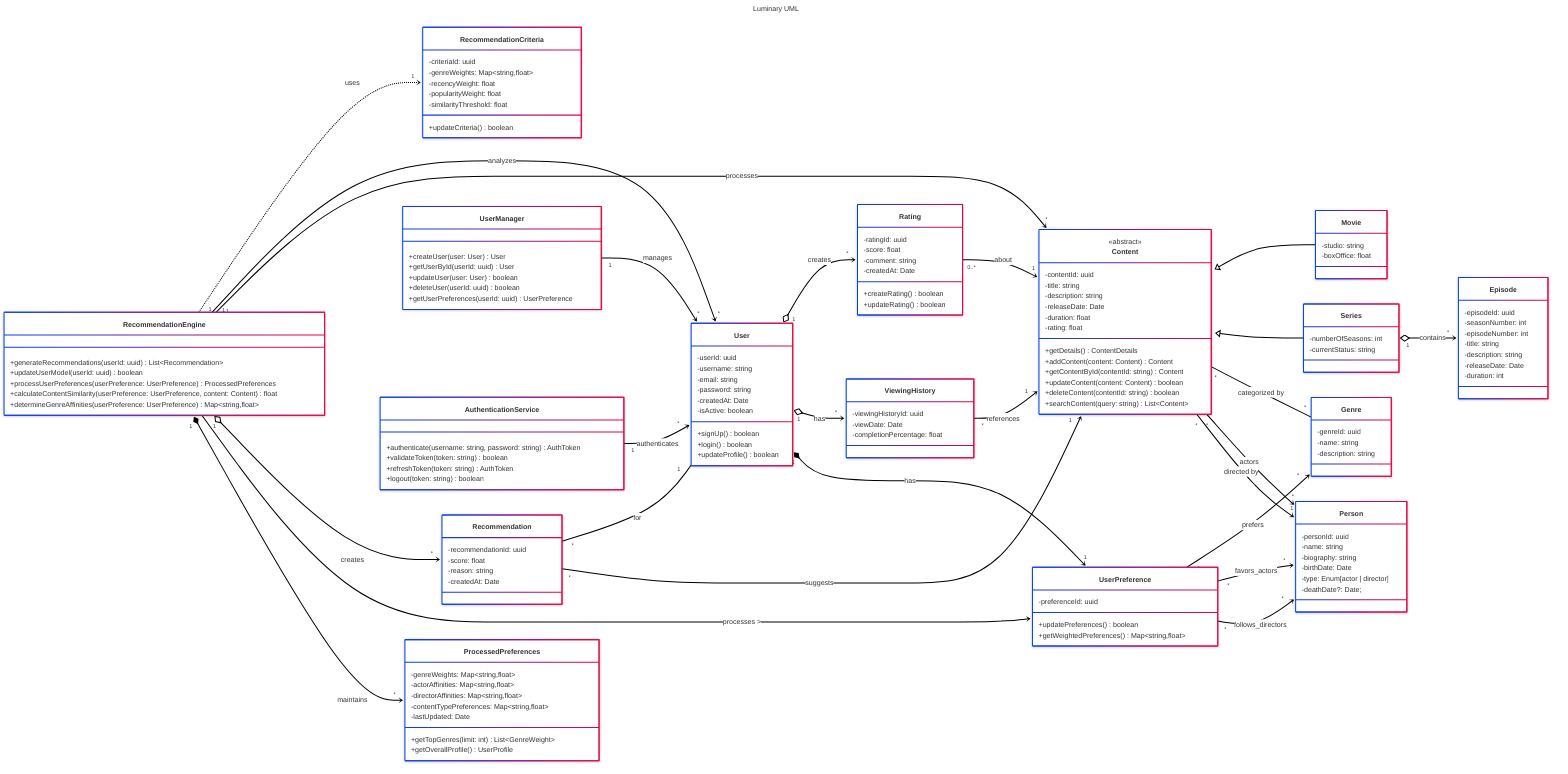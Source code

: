 ---
config:
  theme: neo
  look: neo
title: Luminary UML
---
classDiagram
direction LR
    class User {
	    -userId: uuid
	    -username: string
	    -email: string
	    -password: string
	    -createdAt: Date
	    -isActive: boolean
	    +signUp() boolean
	    +login() boolean
	    +updateProfile() boolean
    }
    class UserPreference {
	    -preferenceId: uuid
	    +updatePreferences() boolean
	    +getWeightedPreferences() Map~string,float~
    }
    class Rating {
	    -ratingId: uuid
	    -score: float
	    -comment: string
	    -createdAt: Date
	    +createRating() boolean
	    +updateRating() boolean
    }
    class Content {
	    -contentId: uuid
	    -title: string
	    -description: string
	    -releaseDate: Date
	    -duration: float
	    -rating: float
	    +getDetails() ContentDetails
	    +addContent(content: Content) Content
	    +getContentById(contentId: string) Content
	    +updateContent(content: Content) boolean
	    +deleteContent(contentId: string) boolean
	    +searchContent(query: string) List~Content~
    }
    class Movie {
	    -studio: string
	    -boxOffice: float
    }
    class Series {
	    -numberOfSeasons: int
	    -currentStatus: string
    }
    class Episode {
	    -episodeId: uuid
	    -seasonNumber: int
	    -episodeNumber: int
	    -title: string
	    -description: string
	    -releaseDate: Date
	    -duration: int
    }
    class Genre {
	    -genreId: uuid
	    -name: string
	    -description: string
    }
    class Person {
	    -personId: uuid
	    -name: string
	    -biography: string
	    -birthDate: Date
	    -type: Enum[actor | director]
	    -deathDate?: Date;
    }
    class RecommendationEngine {
	    +generateRecommendations(userId: uuid) List~Recommendation~
	    +updateUserModel(userId: uuid) boolean
	    +processUserPreferences(userPreference: UserPreference) ProcessedPreferences
	    +calculateContentSimilarity(userPreference: UserPreference, content: Content) float
	    +determineGenreAffinities(userPreference: UserPreference) Map~string,float~
    }
    class Recommendation {
	    -recommendationId: uuid
	    -score: float
	    -reason: string
	    -createdAt: Date
    }
    class ProcessedPreferences {
	    -genreWeights: Map~string,float~
	    -actorAffinities: Map~string,float~
	    -directorAffinities: Map~string,float~
	    -contentTypePreferences: Map~string,float~
	    -lastUpdated: Date
	    +getTopGenres(limit: int) List~GenreWeight~
	    +getOverallProfile() UserProfile
    }
    class RecommendationCriteria {
	    -criteriaId: uuid
	    -genreWeights: Map~string,float~
	    -recencyWeight: float
	    -popularityWeight: float
	    -similarityThreshold: float
	    +updateCriteria() boolean
    }
    class UserManager {
	    +createUser(user: User) User
	    +getUserById(userId: uuid) User
	    +updateUser(user: User) boolean
	    +deleteUser(userId: uuid) boolean
	    +getUserPreferences(userId: uuid) UserPreference
    }
    class AuthenticationService {
	    +authenticate(username: string, password: string) AuthToken
	    +validateToken(token: string) boolean
	    +refreshToken(token: string) AuthToken
	    +logout(token: string) boolean
    }
    class ViewingHistory {
	    -viewingHistoryId: uuid
	    -viewDate: Date
	    -completionPercentage: float
    }

	<<abstract>> Content

    Content <|-- Movie
    Content <|-- Series
    User "1" o--> "*" Rating : creates
    User "1" o--> "*" ViewingHistory : has
    Content "*" -- "*" Genre : categorized by
    Content "*" --> "*" Person : actors
    Content "*" --> "1" Person : directed by
    Series "1" o--> "*" Episode : contains
    Rating "0..*" --> "1" Content : about
    RecommendationEngine "1" ..> "1" RecommendationCriteria : uses
    RecommendationEngine "1" --> "*" User : analyzes
    RecommendationEngine "1" --> "*" Content : processes
    RecommendationEngine "1" o--> "*" Recommendation : creates
    Recommendation "*" -- "1" User : for
    Recommendation "*" --> "1" Content : suggests
    ViewingHistory "*" --> "1" Content : references
    UserManager "1" --> "*" User : manages
    AuthenticationService "1" --> "*" User : authenticates
    RecommendationEngine --> UserPreference : processes >
    RecommendationEngine "1" *--> "*" ProcessedPreferences : maintains
    UserPreference "*" --> "*" Genre : prefers
    UserPreference "*" --> "*" Person : favors_actors
    UserPreference "*" --> "*" Person : follows_directors
    User "1" *--> "1" UserPreference : has